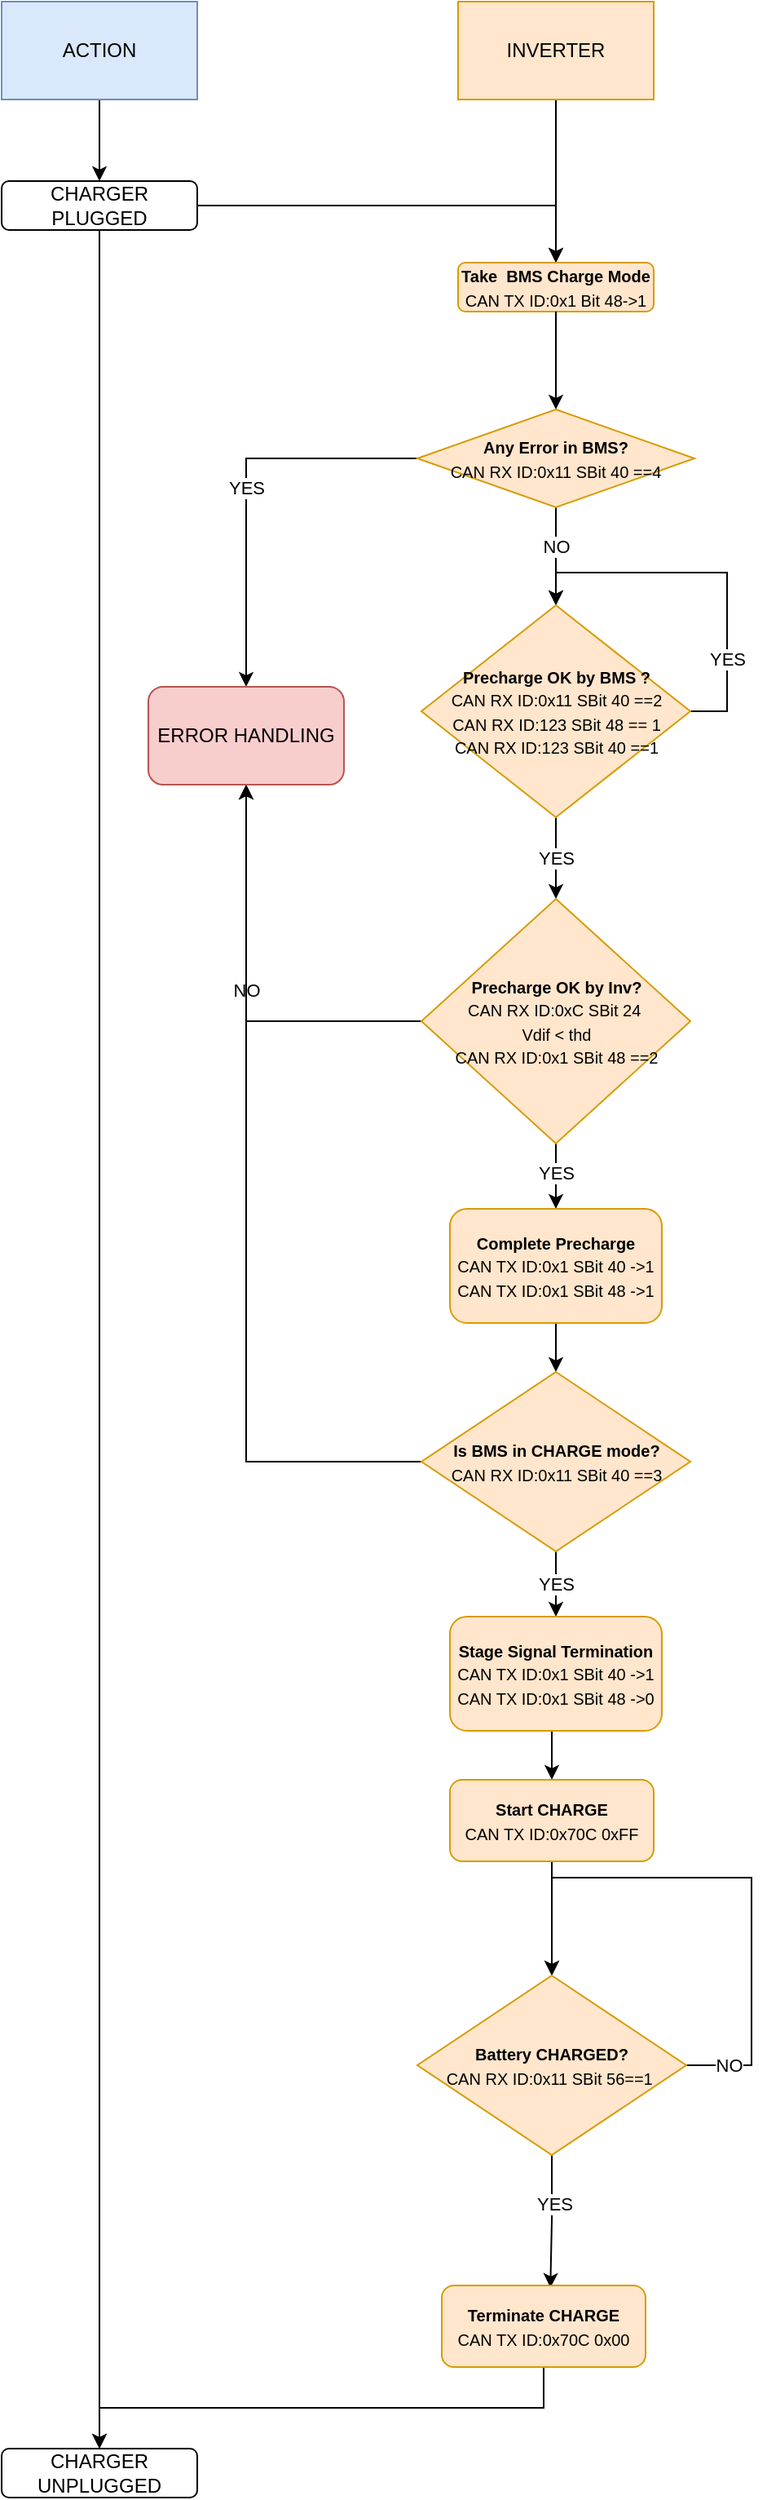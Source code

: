 <mxfile version="15.2.7" type="github">
  <diagram id="14p2Cj65Y2rK40kxL4Wj" name="Page-1">
    <mxGraphModel dx="4740" dy="2573" grid="1" gridSize="10" guides="1" tooltips="1" connect="1" arrows="1" fold="1" page="1" pageScale="1" pageWidth="850" pageHeight="1100" math="0" shadow="0">
      <root>
        <mxCell id="0" />
        <mxCell id="1" parent="0" />
        <mxCell id="yloUZSJw0SqkbMTlMlvL-44" value="" style="edgeStyle=orthogonalEdgeStyle;rounded=0;orthogonalLoop=1;jettySize=auto;html=1;" edge="1" parent="1" source="yloUZSJw0SqkbMTlMlvL-1" target="yloUZSJw0SqkbMTlMlvL-5">
          <mxGeometry relative="1" as="geometry" />
        </mxCell>
        <mxCell id="yloUZSJw0SqkbMTlMlvL-1" value="ACTION" style="rounded=0;whiteSpace=wrap;html=1;fillColor=#dae8fc;strokeColor=#6c8ebf;" vertex="1" parent="1">
          <mxGeometry x="40" y="100" width="120" height="60" as="geometry" />
        </mxCell>
        <mxCell id="yloUZSJw0SqkbMTlMlvL-7" style="edgeStyle=orthogonalEdgeStyle;rounded=0;orthogonalLoop=1;jettySize=auto;html=1;exitX=0.5;exitY=1;exitDx=0;exitDy=0;" edge="1" parent="1" source="yloUZSJw0SqkbMTlMlvL-2">
          <mxGeometry relative="1" as="geometry">
            <mxPoint x="380" y="260" as="targetPoint" />
          </mxGeometry>
        </mxCell>
        <mxCell id="yloUZSJw0SqkbMTlMlvL-2" value="INVERTER" style="rounded=0;whiteSpace=wrap;html=1;fillColor=#ffe6cc;strokeColor=#d79b00;" vertex="1" parent="1">
          <mxGeometry x="320" y="100" width="120" height="60" as="geometry" />
        </mxCell>
        <mxCell id="yloUZSJw0SqkbMTlMlvL-9" style="edgeStyle=orthogonalEdgeStyle;rounded=0;orthogonalLoop=1;jettySize=auto;html=1;exitX=1;exitY=0.5;exitDx=0;exitDy=0;entryX=0.5;entryY=0;entryDx=0;entryDy=0;" edge="1" parent="1" source="yloUZSJw0SqkbMTlMlvL-5" target="yloUZSJw0SqkbMTlMlvL-8">
          <mxGeometry relative="1" as="geometry" />
        </mxCell>
        <mxCell id="yloUZSJw0SqkbMTlMlvL-51" style="edgeStyle=orthogonalEdgeStyle;rounded=0;orthogonalLoop=1;jettySize=auto;html=1;exitX=0.5;exitY=1;exitDx=0;exitDy=0;entryX=0.5;entryY=0;entryDx=0;entryDy=0;" edge="1" parent="1" source="yloUZSJw0SqkbMTlMlvL-5" target="yloUZSJw0SqkbMTlMlvL-45">
          <mxGeometry relative="1" as="geometry" />
        </mxCell>
        <mxCell id="yloUZSJw0SqkbMTlMlvL-5" value="CHARGER PLUGGED" style="rounded=1;whiteSpace=wrap;html=1;" vertex="1" parent="1">
          <mxGeometry x="40" y="210" width="120" height="30" as="geometry" />
        </mxCell>
        <mxCell id="yloUZSJw0SqkbMTlMlvL-8" value="&lt;font style=&quot;font-size: 10px&quot;&gt;&lt;b&gt;Take&amp;nbsp; BMS Charge Mode&lt;/b&gt;&lt;br&gt;CAN TX ID:0x1 Bit 48-&amp;gt;1&lt;/font&gt;" style="rounded=1;whiteSpace=wrap;html=1;fillColor=#ffe6cc;strokeColor=#d79b00;" vertex="1" parent="1">
          <mxGeometry x="320" y="260" width="120" height="30" as="geometry" />
        </mxCell>
        <mxCell id="yloUZSJw0SqkbMTlMlvL-14" style="edgeStyle=orthogonalEdgeStyle;rounded=0;orthogonalLoop=1;jettySize=auto;html=1;exitX=0.5;exitY=1;exitDx=0;exitDy=0;" edge="1" parent="1" source="yloUZSJw0SqkbMTlMlvL-8" target="yloUZSJw0SqkbMTlMlvL-13">
          <mxGeometry relative="1" as="geometry">
            <mxPoint x="380" y="310" as="sourcePoint" />
          </mxGeometry>
        </mxCell>
        <mxCell id="yloUZSJw0SqkbMTlMlvL-15" value="NO" style="edgeStyle=orthogonalEdgeStyle;rounded=0;orthogonalLoop=1;jettySize=auto;html=1;exitX=0.5;exitY=1;exitDx=0;exitDy=0;entryX=0.5;entryY=0;entryDx=0;entryDy=0;" edge="1" parent="1" source="yloUZSJw0SqkbMTlMlvL-13" target="yloUZSJw0SqkbMTlMlvL-16">
          <mxGeometry x="-0.2" relative="1" as="geometry">
            <mxPoint x="380" y="450" as="targetPoint" />
            <mxPoint as="offset" />
          </mxGeometry>
        </mxCell>
        <mxCell id="yloUZSJw0SqkbMTlMlvL-23" value="YES" style="edgeStyle=orthogonalEdgeStyle;rounded=0;orthogonalLoop=1;jettySize=auto;html=1;exitX=0;exitY=0.5;exitDx=0;exitDy=0;entryX=0.5;entryY=0;entryDx=0;entryDy=0;" edge="1" parent="1" source="yloUZSJw0SqkbMTlMlvL-13" target="yloUZSJw0SqkbMTlMlvL-50">
          <mxGeometry relative="1" as="geometry">
            <mxPoint x="190" y="540" as="targetPoint" />
          </mxGeometry>
        </mxCell>
        <mxCell id="yloUZSJw0SqkbMTlMlvL-13" value="&lt;font style=&quot;font-size: 10px&quot;&gt;&lt;b&gt;Any Error in BMS?&lt;/b&gt;&lt;br&gt;CAN RX ID:0x11 SBit 40 ==4&lt;/font&gt;" style="rhombus;whiteSpace=wrap;html=1;fillColor=#ffe6cc;strokeColor=#d79b00;" vertex="1" parent="1">
          <mxGeometry x="295" y="350" width="170" height="60" as="geometry" />
        </mxCell>
        <mxCell id="yloUZSJw0SqkbMTlMlvL-19" value="YES" style="edgeStyle=orthogonalEdgeStyle;rounded=0;orthogonalLoop=1;jettySize=auto;html=1;entryX=0.5;entryY=0;entryDx=0;entryDy=0;exitX=1;exitY=0.5;exitDx=0;exitDy=0;" edge="1" parent="1" source="yloUZSJw0SqkbMTlMlvL-16" target="yloUZSJw0SqkbMTlMlvL-16">
          <mxGeometry x="-0.517" relative="1" as="geometry">
            <mxPoint x="380" y="450" as="targetPoint" />
            <mxPoint x="485" y="530" as="sourcePoint" />
            <Array as="points">
              <mxPoint x="485" y="535" />
              <mxPoint x="485" y="450" />
              <mxPoint x="380" y="450" />
            </Array>
            <mxPoint y="1" as="offset" />
          </mxGeometry>
        </mxCell>
        <mxCell id="yloUZSJw0SqkbMTlMlvL-20" style="edgeStyle=orthogonalEdgeStyle;rounded=0;orthogonalLoop=1;jettySize=auto;html=1;exitX=0.5;exitY=1;exitDx=0;exitDy=0;" edge="1" parent="1" source="yloUZSJw0SqkbMTlMlvL-16">
          <mxGeometry relative="1" as="geometry">
            <mxPoint x="380" y="550" as="targetPoint" />
          </mxGeometry>
        </mxCell>
        <mxCell id="yloUZSJw0SqkbMTlMlvL-22" value="YES" style="edgeStyle=orthogonalEdgeStyle;rounded=0;orthogonalLoop=1;jettySize=auto;html=1;exitX=0.5;exitY=1;exitDx=0;exitDy=0;" edge="1" parent="1" source="yloUZSJw0SqkbMTlMlvL-16" target="yloUZSJw0SqkbMTlMlvL-21">
          <mxGeometry relative="1" as="geometry" />
        </mxCell>
        <mxCell id="yloUZSJw0SqkbMTlMlvL-16" value="&lt;font style=&quot;font-size: 10px&quot;&gt;&lt;b&gt;Precharge OK by BMS ?&lt;/b&gt;&lt;br&gt;CAN RX ID:0x11 SBit 40 ==2&lt;br&gt;CAN RX ID:123 SBit 48 == 1&lt;br&gt;CAN RX ID:123 SBit 40 ==1&lt;br&gt;&lt;/font&gt;" style="rhombus;whiteSpace=wrap;html=1;fillColor=#ffe6cc;strokeColor=#d79b00;" vertex="1" parent="1">
          <mxGeometry x="297.5" y="470" width="165" height="130" as="geometry" />
        </mxCell>
        <mxCell id="yloUZSJw0SqkbMTlMlvL-24" value="NO" style="edgeStyle=orthogonalEdgeStyle;rounded=0;orthogonalLoop=1;jettySize=auto;html=1;exitX=0;exitY=0.5;exitDx=0;exitDy=0;entryX=0.5;entryY=1;entryDx=0;entryDy=0;" edge="1" parent="1" source="yloUZSJw0SqkbMTlMlvL-21" target="yloUZSJw0SqkbMTlMlvL-50">
          <mxGeometry relative="1" as="geometry">
            <mxPoint x="190" y="560" as="targetPoint" />
          </mxGeometry>
        </mxCell>
        <mxCell id="yloUZSJw0SqkbMTlMlvL-25" style="edgeStyle=orthogonalEdgeStyle;rounded=0;orthogonalLoop=1;jettySize=auto;html=1;exitX=0.5;exitY=1;exitDx=0;exitDy=0;" edge="1" parent="1" source="yloUZSJw0SqkbMTlMlvL-21">
          <mxGeometry relative="1" as="geometry">
            <mxPoint x="380" y="800" as="targetPoint" />
          </mxGeometry>
        </mxCell>
        <mxCell id="yloUZSJw0SqkbMTlMlvL-27" value="YES" style="edgeStyle=orthogonalEdgeStyle;rounded=0;orthogonalLoop=1;jettySize=auto;html=1;exitX=0.5;exitY=1;exitDx=0;exitDy=0;entryX=0.5;entryY=0;entryDx=0;entryDy=0;" edge="1" parent="1" source="yloUZSJw0SqkbMTlMlvL-21" target="yloUZSJw0SqkbMTlMlvL-28">
          <mxGeometry x="-0.143" relative="1" as="geometry">
            <mxPoint x="380" y="870" as="targetPoint" />
            <mxPoint y="1" as="offset" />
          </mxGeometry>
        </mxCell>
        <mxCell id="yloUZSJw0SqkbMTlMlvL-21" value="&lt;font style=&quot;font-size: 10px&quot;&gt;&lt;b&gt;Precharge OK by Inv?&lt;/b&gt;&lt;br&gt;CAN RX ID:0xC SBit 24&amp;nbsp;&lt;br&gt;Vdif &amp;lt; thd&lt;br&gt;CAN RX ID:0x1 SBit 48 ==2&lt;br&gt;&lt;/font&gt;" style="rhombus;whiteSpace=wrap;html=1;fillColor=#ffe6cc;strokeColor=#d79b00;" vertex="1" parent="1">
          <mxGeometry x="297.5" y="650" width="165" height="150" as="geometry" />
        </mxCell>
        <mxCell id="yloUZSJw0SqkbMTlMlvL-31" style="edgeStyle=orthogonalEdgeStyle;rounded=0;orthogonalLoop=1;jettySize=auto;html=1;exitX=0.5;exitY=1;exitDx=0;exitDy=0;entryX=0.5;entryY=0;entryDx=0;entryDy=0;" edge="1" parent="1" source="yloUZSJw0SqkbMTlMlvL-28" target="yloUZSJw0SqkbMTlMlvL-30">
          <mxGeometry relative="1" as="geometry" />
        </mxCell>
        <mxCell id="yloUZSJw0SqkbMTlMlvL-28" value="&lt;font style=&quot;font-size: 10px&quot;&gt;&lt;b&gt;Complete Precharge&lt;/b&gt;&lt;br&gt;CAN TX ID:0x1 SBit 40 -&amp;gt;1&lt;br&gt;CAN TX ID:0x1 SBit 48 -&amp;gt;1&lt;br&gt;&lt;/font&gt;" style="rounded=1;whiteSpace=wrap;html=1;fillColor=#ffe6cc;strokeColor=#d79b00;" vertex="1" parent="1">
          <mxGeometry x="315" y="840" width="130" height="70" as="geometry" />
        </mxCell>
        <mxCell id="yloUZSJw0SqkbMTlMlvL-32" style="edgeStyle=orthogonalEdgeStyle;rounded=0;orthogonalLoop=1;jettySize=auto;html=1;exitX=0;exitY=0.5;exitDx=0;exitDy=0;entryX=0.5;entryY=1;entryDx=0;entryDy=0;" edge="1" parent="1" source="yloUZSJw0SqkbMTlMlvL-30" target="yloUZSJw0SqkbMTlMlvL-50">
          <mxGeometry relative="1" as="geometry">
            <mxPoint x="190" y="560" as="targetPoint" />
          </mxGeometry>
        </mxCell>
        <mxCell id="yloUZSJw0SqkbMTlMlvL-33" value="YES" style="edgeStyle=orthogonalEdgeStyle;rounded=0;orthogonalLoop=1;jettySize=auto;html=1;exitX=0.5;exitY=1;exitDx=0;exitDy=0;entryX=0.5;entryY=0;entryDx=0;entryDy=0;" edge="1" parent="1" source="yloUZSJw0SqkbMTlMlvL-30" target="yloUZSJw0SqkbMTlMlvL-34">
          <mxGeometry relative="1" as="geometry">
            <mxPoint x="380" y="1090" as="targetPoint" />
          </mxGeometry>
        </mxCell>
        <mxCell id="yloUZSJw0SqkbMTlMlvL-30" value="&lt;font style=&quot;font-size: 10px&quot;&gt;&lt;b&gt;Is BMS in CHARGE mode?&lt;br&gt;&lt;/b&gt;CAN RX ID:0x11 SBit 40 ==3&lt;br&gt;&lt;/font&gt;" style="rhombus;whiteSpace=wrap;html=1;fillColor=#ffe6cc;strokeColor=#d79b00;" vertex="1" parent="1">
          <mxGeometry x="297.5" y="940" width="165" height="110" as="geometry" />
        </mxCell>
        <mxCell id="yloUZSJw0SqkbMTlMlvL-36" style="edgeStyle=orthogonalEdgeStyle;rounded=0;orthogonalLoop=1;jettySize=auto;html=1;exitX=0.5;exitY=1;exitDx=0;exitDy=0;entryX=0.5;entryY=0;entryDx=0;entryDy=0;" edge="1" parent="1" source="yloUZSJw0SqkbMTlMlvL-34" target="yloUZSJw0SqkbMTlMlvL-35">
          <mxGeometry relative="1" as="geometry" />
        </mxCell>
        <mxCell id="yloUZSJw0SqkbMTlMlvL-34" value="&lt;font style=&quot;font-size: 10px&quot;&gt;&lt;b&gt;Stage Signal Termination&lt;/b&gt;&lt;br&gt;CAN TX ID:0x1 SBit 40 -&amp;gt;1&lt;br&gt;CAN TX ID:0x1 SBit 48 -&amp;gt;0&lt;br&gt;&lt;/font&gt;" style="rounded=1;whiteSpace=wrap;html=1;fillColor=#ffe6cc;strokeColor=#d79b00;" vertex="1" parent="1">
          <mxGeometry x="315" y="1090" width="130" height="70" as="geometry" />
        </mxCell>
        <mxCell id="yloUZSJw0SqkbMTlMlvL-38" style="edgeStyle=orthogonalEdgeStyle;rounded=0;orthogonalLoop=1;jettySize=auto;html=1;exitX=0.5;exitY=1;exitDx=0;exitDy=0;entryX=0.5;entryY=0;entryDx=0;entryDy=0;" edge="1" parent="1" source="yloUZSJw0SqkbMTlMlvL-35" target="yloUZSJw0SqkbMTlMlvL-37">
          <mxGeometry relative="1" as="geometry" />
        </mxCell>
        <mxCell id="yloUZSJw0SqkbMTlMlvL-35" value="&lt;font style=&quot;font-size: 10px&quot;&gt;&lt;b&gt;Start CHARGE&lt;/b&gt;&lt;br&gt;CAN TX ID:0x70C 0xFF&lt;br&gt;&lt;/font&gt;" style="rounded=1;whiteSpace=wrap;html=1;fillColor=#ffe6cc;strokeColor=#d79b00;" vertex="1" parent="1">
          <mxGeometry x="315" y="1190" width="125" height="50" as="geometry" />
        </mxCell>
        <mxCell id="yloUZSJw0SqkbMTlMlvL-39" value="NO" style="edgeStyle=orthogonalEdgeStyle;rounded=0;orthogonalLoop=1;jettySize=auto;html=1;exitX=1;exitY=0.5;exitDx=0;exitDy=0;entryX=0.5;entryY=0;entryDx=0;entryDy=0;" edge="1" parent="1" source="yloUZSJw0SqkbMTlMlvL-37" target="yloUZSJw0SqkbMTlMlvL-37">
          <mxGeometry x="-0.845" relative="1" as="geometry">
            <mxPoint x="380" y="1270" as="targetPoint" />
            <Array as="points">
              <mxPoint x="500" y="1365" />
              <mxPoint x="500" y="1250" />
              <mxPoint x="378" y="1250" />
            </Array>
            <mxPoint as="offset" />
          </mxGeometry>
        </mxCell>
        <mxCell id="yloUZSJw0SqkbMTlMlvL-40" style="edgeStyle=orthogonalEdgeStyle;rounded=0;orthogonalLoop=1;jettySize=auto;html=1;exitX=0.5;exitY=1;exitDx=0;exitDy=0;entryX=0.533;entryY=0.028;entryDx=0;entryDy=0;entryPerimeter=0;" edge="1" parent="1" source="yloUZSJw0SqkbMTlMlvL-37" target="yloUZSJw0SqkbMTlMlvL-43">
          <mxGeometry relative="1" as="geometry">
            <mxPoint x="377.4" y="1420" as="targetPoint" />
          </mxGeometry>
        </mxCell>
        <mxCell id="yloUZSJw0SqkbMTlMlvL-41" value="YES" style="edgeLabel;html=1;align=center;verticalAlign=middle;resizable=0;points=[];" vertex="1" connectable="0" parent="yloUZSJw0SqkbMTlMlvL-40">
          <mxGeometry x="-0.272" y="1" relative="1" as="geometry">
            <mxPoint as="offset" />
          </mxGeometry>
        </mxCell>
        <mxCell id="yloUZSJw0SqkbMTlMlvL-37" value="&lt;font style=&quot;font-size: 10px&quot;&gt;&lt;b&gt;Battery CHARGED?&lt;/b&gt;&lt;br&gt;CAN RX ID:0x11 SBit 56==1&amp;nbsp;&lt;/font&gt;" style="rhombus;whiteSpace=wrap;html=1;fillColor=#ffe6cc;strokeColor=#d79b00;" vertex="1" parent="1">
          <mxGeometry x="295" y="1310" width="165" height="110" as="geometry" />
        </mxCell>
        <mxCell id="yloUZSJw0SqkbMTlMlvL-48" style="edgeStyle=orthogonalEdgeStyle;rounded=0;orthogonalLoop=1;jettySize=auto;html=1;exitX=0.5;exitY=1;exitDx=0;exitDy=0;entryX=0.5;entryY=0;entryDx=0;entryDy=0;" edge="1" parent="1" source="yloUZSJw0SqkbMTlMlvL-43" target="yloUZSJw0SqkbMTlMlvL-45">
          <mxGeometry relative="1" as="geometry" />
        </mxCell>
        <mxCell id="yloUZSJw0SqkbMTlMlvL-43" value="&lt;font style=&quot;font-size: 10px&quot;&gt;&lt;b&gt;Terminate CHARGE&lt;/b&gt;&lt;br&gt;CAN TX ID:0x70C 0x00&lt;br&gt;&lt;/font&gt;" style="rounded=1;whiteSpace=wrap;html=1;fillColor=#ffe6cc;strokeColor=#d79b00;" vertex="1" parent="1">
          <mxGeometry x="310" y="1500" width="125" height="50" as="geometry" />
        </mxCell>
        <mxCell id="yloUZSJw0SqkbMTlMlvL-45" value="CHARGER UNPLUGGED" style="rounded=1;whiteSpace=wrap;html=1;" vertex="1" parent="1">
          <mxGeometry x="40" y="1600" width="120" height="30" as="geometry" />
        </mxCell>
        <mxCell id="yloUZSJw0SqkbMTlMlvL-50" value="ERROR HANDLING" style="rounded=1;whiteSpace=wrap;html=1;fillColor=#f8cecc;strokeColor=#b85450;" vertex="1" parent="1">
          <mxGeometry x="130" y="520" width="120" height="60" as="geometry" />
        </mxCell>
      </root>
    </mxGraphModel>
  </diagram>
</mxfile>
